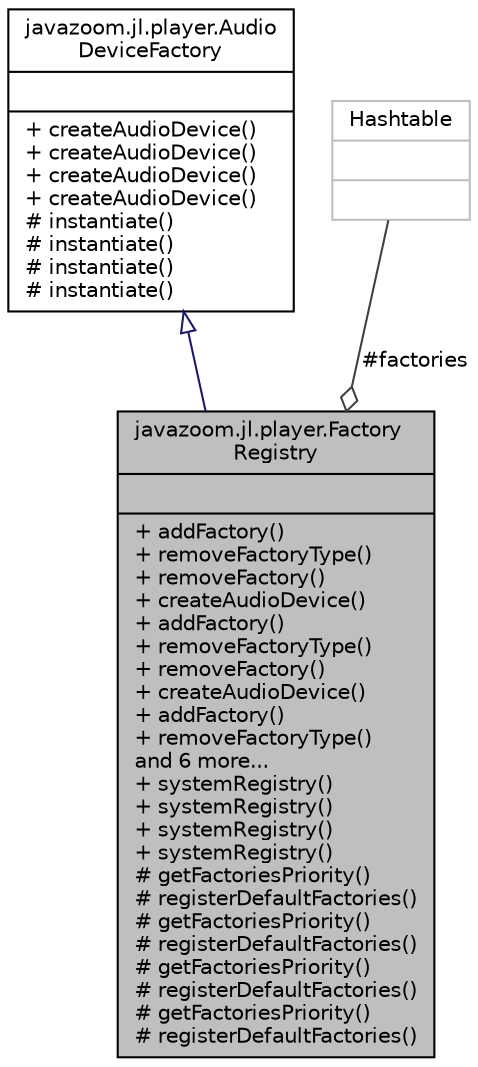 digraph "javazoom.jl.player.FactoryRegistry"
{
 // LATEX_PDF_SIZE
  edge [fontname="Helvetica",fontsize="10",labelfontname="Helvetica",labelfontsize="10"];
  node [fontname="Helvetica",fontsize="10",shape=record];
  Node1 [label="{javazoom.jl.player.Factory\lRegistry\n||+ addFactory()\l+ removeFactoryType()\l+ removeFactory()\l+ createAudioDevice()\l+ addFactory()\l+ removeFactoryType()\l+ removeFactory()\l+ createAudioDevice()\l+ addFactory()\l+ removeFactoryType()\land 6 more...\l+ systemRegistry()\l+ systemRegistry()\l+ systemRegistry()\l+ systemRegistry()\l# getFactoriesPriority()\l# registerDefaultFactories()\l# getFactoriesPriority()\l# registerDefaultFactories()\l# getFactoriesPriority()\l# registerDefaultFactories()\l# getFactoriesPriority()\l# registerDefaultFactories()\l}",height=0.2,width=0.4,color="black", fillcolor="grey75", style="filled", fontcolor="black",tooltip=" "];
  Node2 -> Node1 [dir="back",color="midnightblue",fontsize="10",style="solid",arrowtail="onormal",fontname="Helvetica"];
  Node2 [label="{javazoom.jl.player.Audio\lDeviceFactory\n||+ createAudioDevice()\l+ createAudioDevice()\l+ createAudioDevice()\l+ createAudioDevice()\l# instantiate()\l# instantiate()\l# instantiate()\l# instantiate()\l}",height=0.2,width=0.4,color="black", fillcolor="white", style="filled",URL="$classjavazoom_1_1jl_1_1player_1_1_audio_device_factory.html",tooltip=" "];
  Node3 -> Node1 [color="grey25",fontsize="10",style="solid",label=" #factories" ,arrowhead="odiamond",fontname="Helvetica"];
  Node3 [label="{Hashtable\n||}",height=0.2,width=0.4,color="grey75", fillcolor="white", style="filled",tooltip=" "];
}
